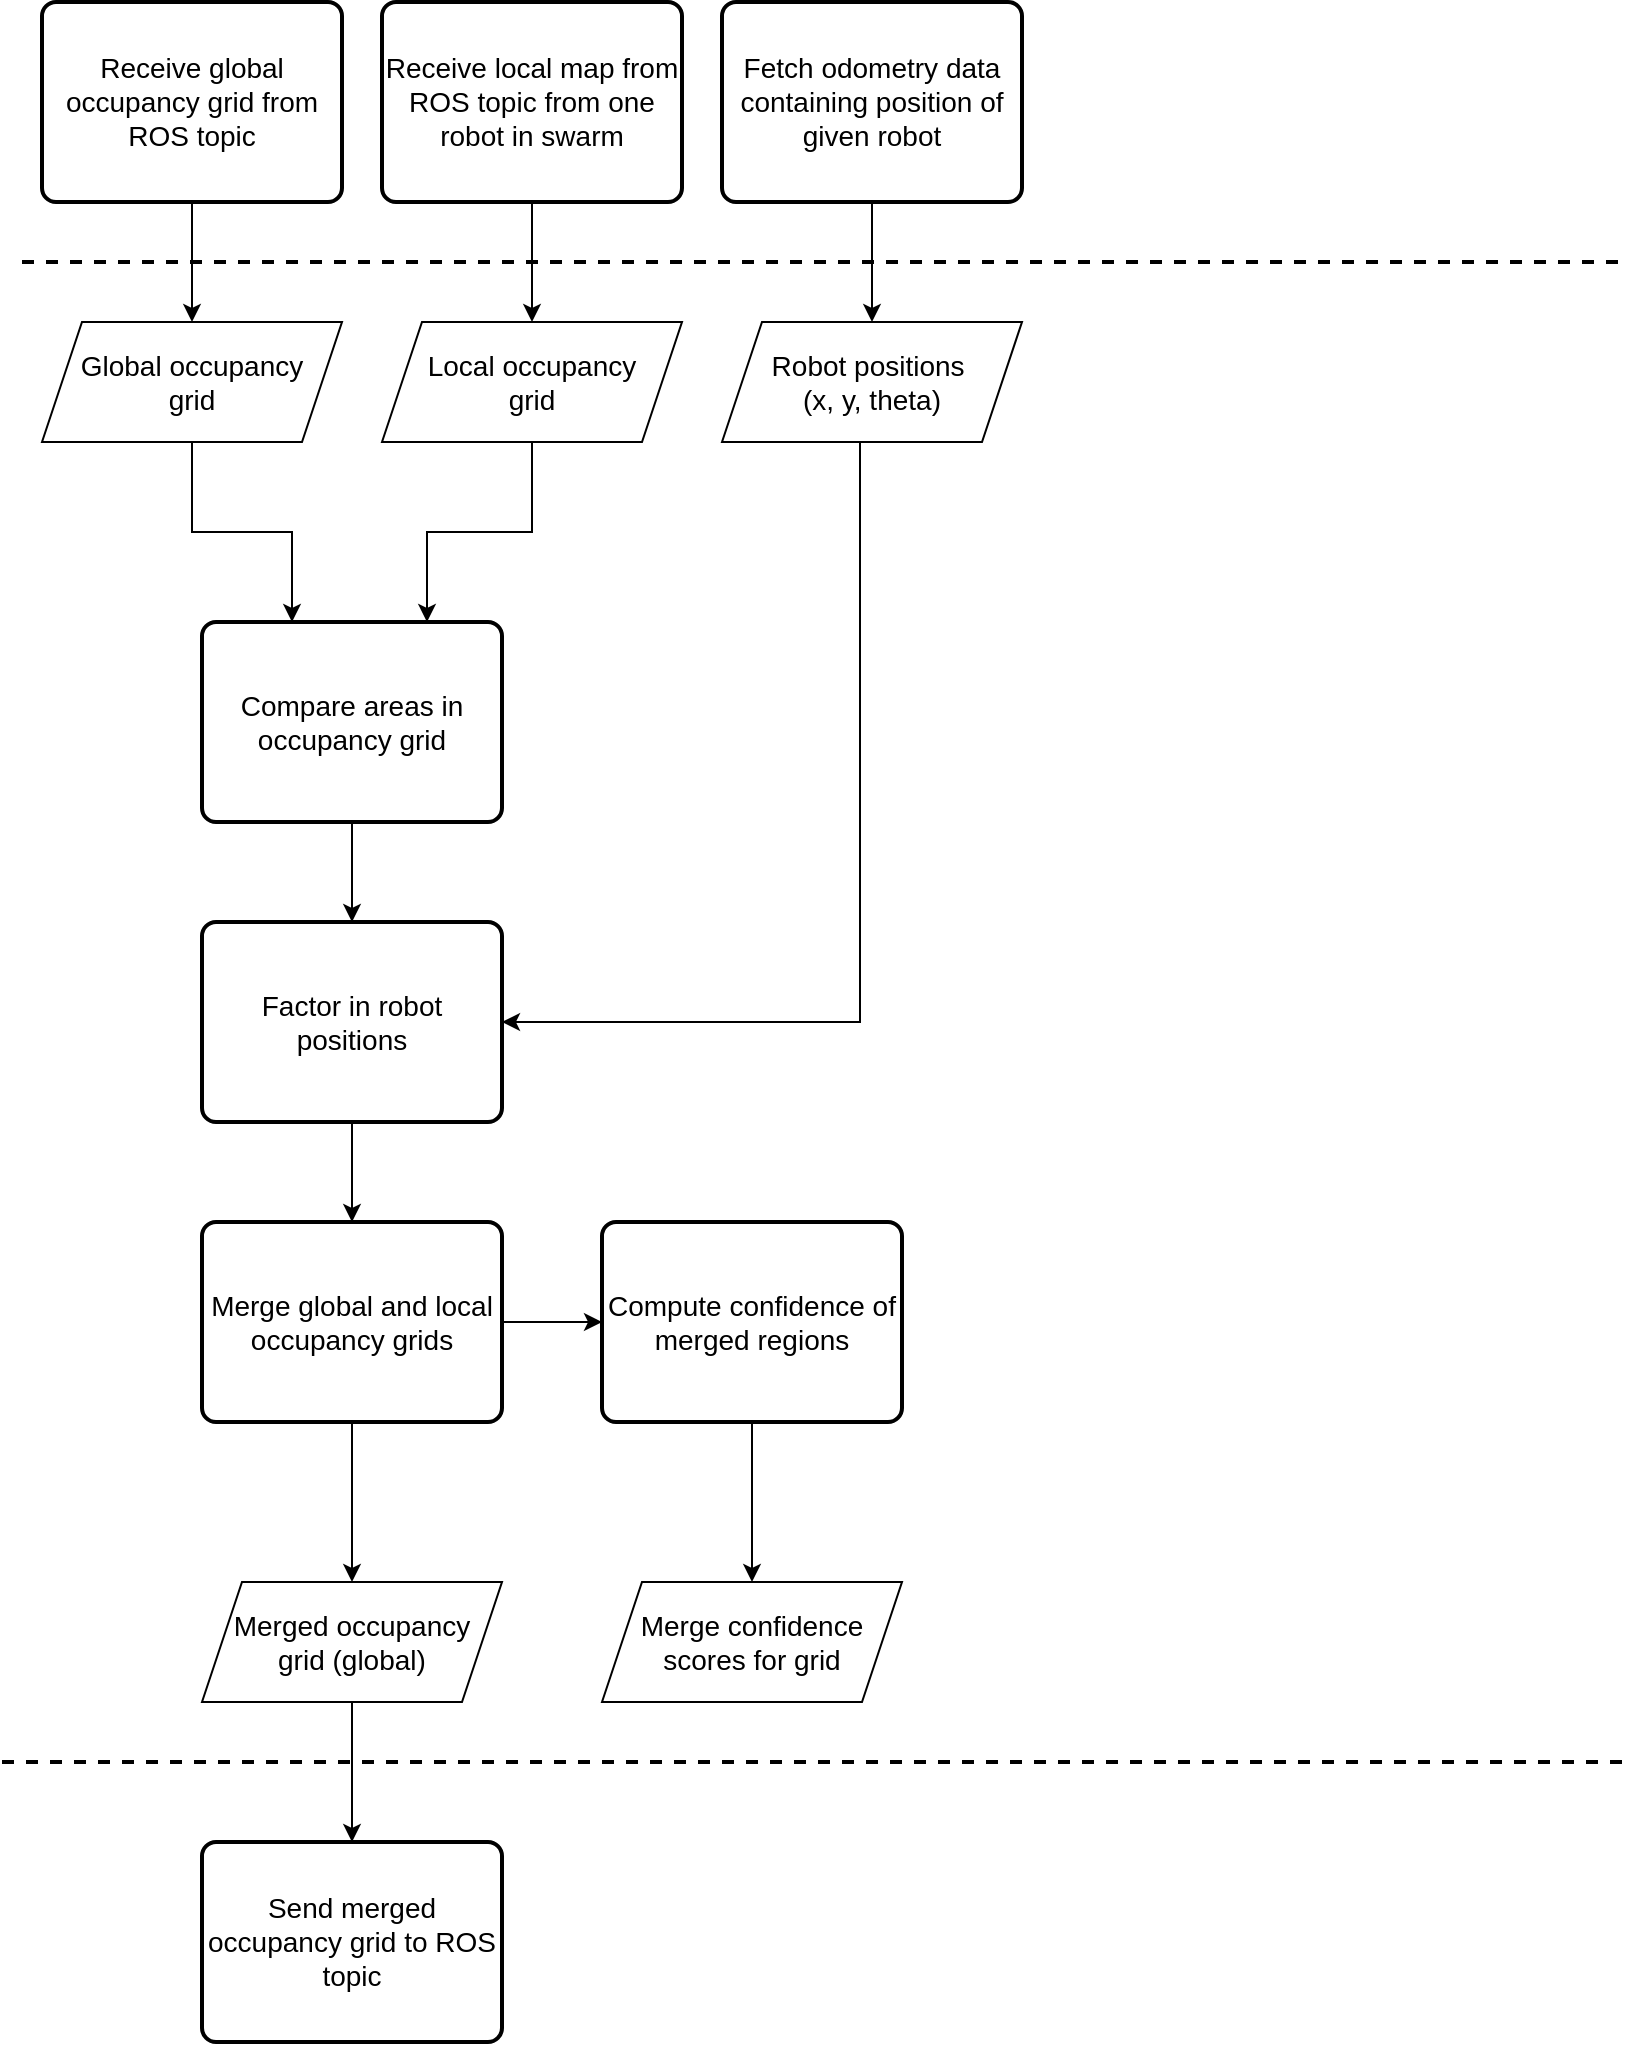 <mxfile version="28.2.5">
  <diagram name="Page-1" id="HYv8fZ2bawOX4K9-IZcn">
    <mxGraphModel dx="1422" dy="842" grid="1" gridSize="10" guides="1" tooltips="1" connect="1" arrows="1" fold="1" page="1" pageScale="1" pageWidth="827" pageHeight="1169" math="0" shadow="0">
      <root>
        <mxCell id="0" />
        <mxCell id="1" parent="0" />
        <mxCell id="Fpza6wBcu4iObjeH_q8t-1" value="&lt;div&gt;&lt;font style=&quot;font-size: 14px;&quot;&gt;Global occupancy&lt;/font&gt;&lt;/div&gt;&lt;div&gt;&lt;font style=&quot;font-size: 14px;&quot;&gt;grid&lt;/font&gt;&lt;/div&gt;" style="shape=parallelogram;perimeter=parallelogramPerimeter;whiteSpace=wrap;html=1;fixedSize=1;" parent="1" vertex="1">
          <mxGeometry x="30" y="170" width="150" height="60" as="geometry" />
        </mxCell>
        <mxCell id="EYZ7X_Z6VEcjIyNGsq-e-4" style="edgeStyle=orthogonalEdgeStyle;rounded=0;orthogonalLoop=1;jettySize=auto;html=1;entryX=0.75;entryY=0;entryDx=0;entryDy=0;" edge="1" parent="1" source="Fpza6wBcu4iObjeH_q8t-2" target="EYZ7X_Z6VEcjIyNGsq-e-2">
          <mxGeometry relative="1" as="geometry" />
        </mxCell>
        <mxCell id="Fpza6wBcu4iObjeH_q8t-2" value="&lt;div&gt;&lt;font style=&quot;font-size: 14px;&quot;&gt;Local occupancy&lt;/font&gt;&lt;/div&gt;&lt;div&gt;&lt;font style=&quot;font-size: 14px;&quot;&gt;grid&lt;/font&gt;&lt;/div&gt;" style="shape=parallelogram;perimeter=parallelogramPerimeter;whiteSpace=wrap;html=1;fixedSize=1;" parent="1" vertex="1">
          <mxGeometry x="200" y="170" width="150" height="60" as="geometry" />
        </mxCell>
        <mxCell id="EYZ7X_Z6VEcjIyNGsq-e-9" style="edgeStyle=orthogonalEdgeStyle;rounded=0;orthogonalLoop=1;jettySize=auto;html=1;entryX=1;entryY=0.5;entryDx=0;entryDy=0;exitX=0.46;exitY=1;exitDx=0;exitDy=0;exitPerimeter=0;" edge="1" parent="1" source="Fpza6wBcu4iObjeH_q8t-3" target="EYZ7X_Z6VEcjIyNGsq-e-5">
          <mxGeometry relative="1" as="geometry" />
        </mxCell>
        <mxCell id="Fpza6wBcu4iObjeH_q8t-3" value="&lt;div&gt;&lt;font style=&quot;font-size: 14px;&quot;&gt;Robot positions&amp;nbsp;&lt;/font&gt;&lt;/div&gt;&lt;div&gt;&lt;font style=&quot;font-size: 14px;&quot;&gt;(x, y, theta)&lt;/font&gt;&lt;/div&gt;" style="shape=parallelogram;perimeter=parallelogramPerimeter;whiteSpace=wrap;html=1;fixedSize=1;" parent="1" vertex="1">
          <mxGeometry x="370" y="170" width="150" height="60" as="geometry" />
        </mxCell>
        <mxCell id="EYZ7X_Z6VEcjIyNGsq-e-21" style="edgeStyle=orthogonalEdgeStyle;rounded=0;orthogonalLoop=1;jettySize=auto;html=1;entryX=0.5;entryY=0;entryDx=0;entryDy=0;" edge="1" parent="1" source="Fpza6wBcu4iObjeH_q8t-5" target="EYZ7X_Z6VEcjIyNGsq-e-20">
          <mxGeometry relative="1" as="geometry" />
        </mxCell>
        <mxCell id="Fpza6wBcu4iObjeH_q8t-5" value="&lt;div&gt;&lt;font style=&quot;font-size: 14px;&quot;&gt;Merged occupancy&lt;/font&gt;&lt;/div&gt;&lt;div&gt;&lt;font style=&quot;font-size: 14px;&quot;&gt;grid (global)&lt;/font&gt;&lt;/div&gt;" style="shape=parallelogram;perimeter=parallelogramPerimeter;whiteSpace=wrap;html=1;fixedSize=1;" parent="1" vertex="1">
          <mxGeometry x="110" y="800" width="150" height="60" as="geometry" />
        </mxCell>
        <mxCell id="Fpza6wBcu4iObjeH_q8t-6" value="&lt;font style=&quot;font-size: 14px;&quot;&gt;Merge confidence scores for grid&lt;/font&gt;" style="shape=parallelogram;perimeter=parallelogramPerimeter;whiteSpace=wrap;html=1;fixedSize=1;" parent="1" vertex="1">
          <mxGeometry x="310" y="800" width="150" height="60" as="geometry" />
        </mxCell>
        <mxCell id="EYZ7X_Z6VEcjIyNGsq-e-7" value="" style="edgeStyle=orthogonalEdgeStyle;rounded=0;orthogonalLoop=1;jettySize=auto;html=1;" edge="1" parent="1" source="EYZ7X_Z6VEcjIyNGsq-e-2" target="EYZ7X_Z6VEcjIyNGsq-e-5">
          <mxGeometry relative="1" as="geometry" />
        </mxCell>
        <mxCell id="EYZ7X_Z6VEcjIyNGsq-e-2" value="&lt;font style=&quot;font-size: 14px;&quot;&gt;Compare areas in occupancy grid&lt;/font&gt;" style="rounded=1;whiteSpace=wrap;html=1;absoluteArcSize=1;arcSize=14;strokeWidth=2;" vertex="1" parent="1">
          <mxGeometry x="110" y="320" width="150" height="100" as="geometry" />
        </mxCell>
        <mxCell id="EYZ7X_Z6VEcjIyNGsq-e-3" style="edgeStyle=orthogonalEdgeStyle;rounded=0;orthogonalLoop=1;jettySize=auto;html=1;entryX=0.3;entryY=0;entryDx=0;entryDy=0;entryPerimeter=0;" edge="1" parent="1" source="Fpza6wBcu4iObjeH_q8t-1" target="EYZ7X_Z6VEcjIyNGsq-e-2">
          <mxGeometry relative="1" as="geometry" />
        </mxCell>
        <mxCell id="EYZ7X_Z6VEcjIyNGsq-e-11" value="" style="edgeStyle=orthogonalEdgeStyle;rounded=0;orthogonalLoop=1;jettySize=auto;html=1;" edge="1" parent="1" source="EYZ7X_Z6VEcjIyNGsq-e-5" target="EYZ7X_Z6VEcjIyNGsq-e-10">
          <mxGeometry relative="1" as="geometry" />
        </mxCell>
        <mxCell id="EYZ7X_Z6VEcjIyNGsq-e-5" value="&lt;font style=&quot;font-size: 14px;&quot;&gt;Factor in robot positions&lt;/font&gt;" style="rounded=1;whiteSpace=wrap;html=1;absoluteArcSize=1;arcSize=14;strokeWidth=2;" vertex="1" parent="1">
          <mxGeometry x="110" y="470" width="150" height="100" as="geometry" />
        </mxCell>
        <mxCell id="EYZ7X_Z6VEcjIyNGsq-e-12" style="edgeStyle=orthogonalEdgeStyle;rounded=0;orthogonalLoop=1;jettySize=auto;html=1;entryX=0.5;entryY=0;entryDx=0;entryDy=0;" edge="1" parent="1" source="EYZ7X_Z6VEcjIyNGsq-e-10" target="Fpza6wBcu4iObjeH_q8t-5">
          <mxGeometry relative="1" as="geometry" />
        </mxCell>
        <mxCell id="EYZ7X_Z6VEcjIyNGsq-e-14" value="" style="edgeStyle=orthogonalEdgeStyle;rounded=0;orthogonalLoop=1;jettySize=auto;html=1;" edge="1" parent="1" source="EYZ7X_Z6VEcjIyNGsq-e-10" target="EYZ7X_Z6VEcjIyNGsq-e-13">
          <mxGeometry relative="1" as="geometry" />
        </mxCell>
        <mxCell id="EYZ7X_Z6VEcjIyNGsq-e-10" value="&lt;font style=&quot;font-size: 14px;&quot;&gt;Merge global and local occupancy grids&lt;/font&gt;" style="rounded=1;whiteSpace=wrap;html=1;absoluteArcSize=1;arcSize=14;strokeWidth=2;" vertex="1" parent="1">
          <mxGeometry x="110" y="620" width="150" height="100" as="geometry" />
        </mxCell>
        <mxCell id="EYZ7X_Z6VEcjIyNGsq-e-15" style="edgeStyle=orthogonalEdgeStyle;rounded=0;orthogonalLoop=1;jettySize=auto;html=1;" edge="1" parent="1" source="EYZ7X_Z6VEcjIyNGsq-e-13" target="Fpza6wBcu4iObjeH_q8t-6">
          <mxGeometry relative="1" as="geometry" />
        </mxCell>
        <mxCell id="EYZ7X_Z6VEcjIyNGsq-e-13" value="&lt;font style=&quot;font-size: 14px;&quot;&gt;Compute confidence of merged regions&lt;/font&gt;" style="rounded=1;whiteSpace=wrap;html=1;absoluteArcSize=1;arcSize=14;strokeWidth=2;" vertex="1" parent="1">
          <mxGeometry x="310" y="620" width="150" height="100" as="geometry" />
        </mxCell>
        <mxCell id="EYZ7X_Z6VEcjIyNGsq-e-19" value="" style="endArrow=none;dashed=1;html=1;rounded=0;strokeWidth=2;" edge="1" parent="1">
          <mxGeometry width="50" height="50" relative="1" as="geometry">
            <mxPoint x="10" y="890" as="sourcePoint" />
            <mxPoint x="820" y="890" as="targetPoint" />
          </mxGeometry>
        </mxCell>
        <mxCell id="EYZ7X_Z6VEcjIyNGsq-e-20" value="&lt;font style=&quot;font-size: 14px;&quot;&gt;Send merged occupancy grid to ROS topic&lt;/font&gt;" style="rounded=1;whiteSpace=wrap;html=1;absoluteArcSize=1;arcSize=14;strokeWidth=2;" vertex="1" parent="1">
          <mxGeometry x="110" y="930" width="150" height="100" as="geometry" />
        </mxCell>
        <mxCell id="EYZ7X_Z6VEcjIyNGsq-e-24" style="edgeStyle=orthogonalEdgeStyle;rounded=0;orthogonalLoop=1;jettySize=auto;html=1;" edge="1" parent="1" source="EYZ7X_Z6VEcjIyNGsq-e-22" target="Fpza6wBcu4iObjeH_q8t-1">
          <mxGeometry relative="1" as="geometry" />
        </mxCell>
        <mxCell id="EYZ7X_Z6VEcjIyNGsq-e-22" value="&lt;font style=&quot;font-size: 14px;&quot;&gt;Receive global occupancy grid from ROS topic&lt;/font&gt;" style="rounded=1;whiteSpace=wrap;html=1;absoluteArcSize=1;arcSize=14;strokeWidth=2;" vertex="1" parent="1">
          <mxGeometry x="30" y="10" width="150" height="100" as="geometry" />
        </mxCell>
        <mxCell id="EYZ7X_Z6VEcjIyNGsq-e-26" style="edgeStyle=orthogonalEdgeStyle;rounded=0;orthogonalLoop=1;jettySize=auto;html=1;entryX=0.5;entryY=0;entryDx=0;entryDy=0;" edge="1" parent="1" source="EYZ7X_Z6VEcjIyNGsq-e-23" target="Fpza6wBcu4iObjeH_q8t-2">
          <mxGeometry relative="1" as="geometry" />
        </mxCell>
        <mxCell id="EYZ7X_Z6VEcjIyNGsq-e-23" value="&lt;font style=&quot;font-size: 14px;&quot;&gt;Receive local map from ROS topic from one robot in swarm&lt;/font&gt;" style="rounded=1;whiteSpace=wrap;html=1;absoluteArcSize=1;arcSize=14;strokeWidth=2;" vertex="1" parent="1">
          <mxGeometry x="200" y="10" width="150" height="100" as="geometry" />
        </mxCell>
        <mxCell id="EYZ7X_Z6VEcjIyNGsq-e-25" value="" style="endArrow=none;dashed=1;html=1;rounded=0;strokeWidth=2;" edge="1" parent="1">
          <mxGeometry width="50" height="50" relative="1" as="geometry">
            <mxPoint x="20" y="140" as="sourcePoint" />
            <mxPoint x="820" y="140" as="targetPoint" />
          </mxGeometry>
        </mxCell>
        <mxCell id="EYZ7X_Z6VEcjIyNGsq-e-28" value="" style="edgeStyle=orthogonalEdgeStyle;rounded=0;orthogonalLoop=1;jettySize=auto;html=1;" edge="1" parent="1" source="EYZ7X_Z6VEcjIyNGsq-e-27" target="Fpza6wBcu4iObjeH_q8t-3">
          <mxGeometry relative="1" as="geometry" />
        </mxCell>
        <mxCell id="EYZ7X_Z6VEcjIyNGsq-e-27" value="&lt;font style=&quot;font-size: 14px;&quot;&gt;Fetch odometry data containing position of given robot&lt;/font&gt;" style="rounded=1;whiteSpace=wrap;html=1;absoluteArcSize=1;arcSize=14;strokeWidth=2;" vertex="1" parent="1">
          <mxGeometry x="370" y="10" width="150" height="100" as="geometry" />
        </mxCell>
      </root>
    </mxGraphModel>
  </diagram>
</mxfile>

